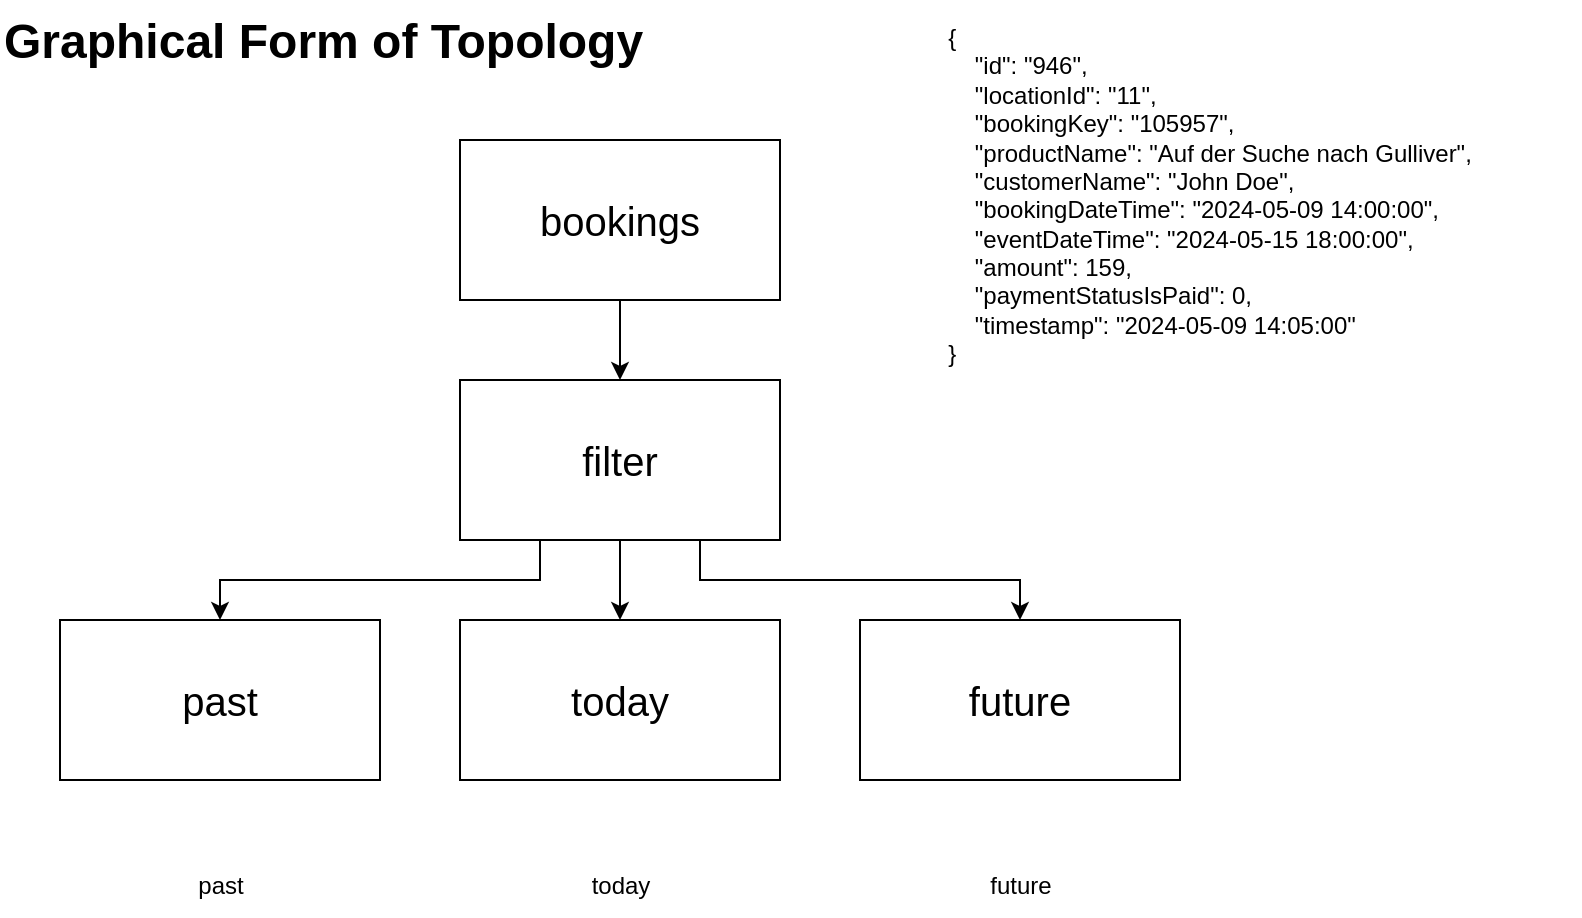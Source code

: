<mxfile version="24.3.1" type="device">
  <diagram name="Page-1" id="JsHUEGDlsRq30NTsk1rT">
    <mxGraphModel dx="1145" dy="779" grid="1" gridSize="10" guides="1" tooltips="1" connect="1" arrows="1" fold="1" page="1" pageScale="1" pageWidth="827" pageHeight="1169" math="0" shadow="0">
      <root>
        <mxCell id="0" />
        <mxCell id="1" parent="0" />
        <mxCell id="GBOS3SV3QutHxm366jlo-6" style="edgeStyle=orthogonalEdgeStyle;rounded=0;orthogonalLoop=1;jettySize=auto;html=1;exitX=0.5;exitY=1;exitDx=0;exitDy=0;" edge="1" parent="1" source="GBOS3SV3QutHxm366jlo-1" target="GBOS3SV3QutHxm366jlo-2">
          <mxGeometry relative="1" as="geometry" />
        </mxCell>
        <mxCell id="GBOS3SV3QutHxm366jlo-1" value="bookings" style="whiteSpace=wrap;html=1;fontSize=20;" vertex="1" parent="1">
          <mxGeometry x="240" y="80" width="160" height="80" as="geometry" />
        </mxCell>
        <mxCell id="GBOS3SV3QutHxm366jlo-7" style="edgeStyle=orthogonalEdgeStyle;rounded=0;orthogonalLoop=1;jettySize=auto;html=1;exitX=0.5;exitY=1;exitDx=0;exitDy=0;entryX=0.5;entryY=0;entryDx=0;entryDy=0;" edge="1" parent="1" source="GBOS3SV3QutHxm366jlo-2" target="GBOS3SV3QutHxm366jlo-3">
          <mxGeometry relative="1" as="geometry" />
        </mxCell>
        <mxCell id="GBOS3SV3QutHxm366jlo-8" style="edgeStyle=orthogonalEdgeStyle;rounded=0;orthogonalLoop=1;jettySize=auto;html=1;exitX=0.25;exitY=1;exitDx=0;exitDy=0;entryX=0.5;entryY=0;entryDx=0;entryDy=0;" edge="1" parent="1" source="GBOS3SV3QutHxm366jlo-2" target="GBOS3SV3QutHxm366jlo-5">
          <mxGeometry relative="1" as="geometry" />
        </mxCell>
        <mxCell id="GBOS3SV3QutHxm366jlo-9" style="edgeStyle=orthogonalEdgeStyle;rounded=0;orthogonalLoop=1;jettySize=auto;html=1;exitX=0.75;exitY=1;exitDx=0;exitDy=0;" edge="1" parent="1" source="GBOS3SV3QutHxm366jlo-2" target="GBOS3SV3QutHxm366jlo-4">
          <mxGeometry relative="1" as="geometry" />
        </mxCell>
        <mxCell id="GBOS3SV3QutHxm366jlo-2" value="filter" style="whiteSpace=wrap;html=1;fontSize=20;" vertex="1" parent="1">
          <mxGeometry x="240" y="200" width="160" height="80" as="geometry" />
        </mxCell>
        <mxCell id="GBOS3SV3QutHxm366jlo-3" value="today" style="whiteSpace=wrap;html=1;fontSize=20;" vertex="1" parent="1">
          <mxGeometry x="240" y="320" width="160" height="80" as="geometry" />
        </mxCell>
        <mxCell id="GBOS3SV3QutHxm366jlo-4" value="future" style="whiteSpace=wrap;html=1;fontSize=20;" vertex="1" parent="1">
          <mxGeometry x="440" y="320" width="160" height="80" as="geometry" />
        </mxCell>
        <mxCell id="GBOS3SV3QutHxm366jlo-5" value="past" style="whiteSpace=wrap;html=1;fontSize=20;" vertex="1" parent="1">
          <mxGeometry x="40" y="320" width="160" height="80" as="geometry" />
        </mxCell>
        <mxCell id="GBOS3SV3QutHxm366jlo-10" value="&lt;div style=&quot;text-align: left;&quot;&gt;{&lt;/div&gt;&lt;div style=&quot;text-align: left;&quot;&gt;&amp;nbsp; &amp;nbsp; &quot;id&quot;: &quot;946&quot;,&lt;/div&gt;&lt;div style=&quot;text-align: left;&quot;&gt;&amp;nbsp; &amp;nbsp; &quot;locationId&quot;: &quot;11&quot;,&lt;/div&gt;&lt;div style=&quot;text-align: left;&quot;&gt;&amp;nbsp; &amp;nbsp; &quot;bookingKey&quot;: &quot;105957&quot;,&lt;/div&gt;&lt;div style=&quot;text-align: left;&quot;&gt;&amp;nbsp; &amp;nbsp; &quot;productName&quot;: &quot;Auf der Suche nach Gulliver&quot;,&lt;/div&gt;&lt;div style=&quot;text-align: left;&quot;&gt;&amp;nbsp; &amp;nbsp; &quot;customerName&quot;: &quot;John Doe&quot;,&lt;/div&gt;&lt;div style=&quot;text-align: left;&quot;&gt;&amp;nbsp; &amp;nbsp; &quot;bookingDateTime&quot;: &quot;2024-05-09 14:00:00&quot;,&lt;/div&gt;&lt;div style=&quot;text-align: left;&quot;&gt;&amp;nbsp; &amp;nbsp; &quot;eventDateTime&quot;: &quot;2024-05-15 18:00:00&quot;,&lt;/div&gt;&lt;div style=&quot;text-align: left;&quot;&gt;&amp;nbsp; &amp;nbsp; &quot;amount&quot;: 159,&lt;/div&gt;&lt;div style=&quot;text-align: left;&quot;&gt;&amp;nbsp; &amp;nbsp; &quot;paymentStatusIsPaid&quot;: 0,&lt;/div&gt;&lt;div style=&quot;text-align: left;&quot;&gt;&amp;nbsp; &amp;nbsp; &quot;timestamp&quot;: &quot;2024-05-09 14:05:00&quot;&lt;/div&gt;&lt;div style=&quot;text-align: left;&quot;&gt;}&lt;/div&gt;&lt;div&gt;&lt;br&gt;&lt;/div&gt;" style="text;html=1;align=center;verticalAlign=middle;whiteSpace=wrap;rounded=0;" vertex="1" parent="1">
          <mxGeometry x="430" y="100" width="370" height="30" as="geometry" />
        </mxCell>
        <mxCell id="GBOS3SV3QutHxm366jlo-11" value="&lt;h1 style=&quot;margin-top: 0px;&quot;&gt;Graphical Form of Topology&lt;/h1&gt;&lt;p&gt;&lt;br&gt;&lt;/p&gt;" style="text;html=1;whiteSpace=wrap;overflow=hidden;rounded=0;" vertex="1" parent="1">
          <mxGeometry x="10" y="10" width="510" height="120" as="geometry" />
        </mxCell>
        <mxCell id="GBOS3SV3QutHxm366jlo-12" value="past" style="text;html=1;align=center;verticalAlign=middle;resizable=0;points=[];autosize=1;strokeColor=none;fillColor=none;" vertex="1" parent="1">
          <mxGeometry x="95" y="438" width="50" height="30" as="geometry" />
        </mxCell>
        <mxCell id="GBOS3SV3QutHxm366jlo-13" value="today" style="text;html=1;align=center;verticalAlign=middle;resizable=0;points=[];autosize=1;strokeColor=none;fillColor=none;" vertex="1" parent="1">
          <mxGeometry x="295" y="438" width="50" height="30" as="geometry" />
        </mxCell>
        <mxCell id="GBOS3SV3QutHxm366jlo-14" value="future" style="text;html=1;align=center;verticalAlign=middle;resizable=0;points=[];autosize=1;strokeColor=none;fillColor=none;" vertex="1" parent="1">
          <mxGeometry x="495" y="438" width="50" height="30" as="geometry" />
        </mxCell>
      </root>
    </mxGraphModel>
  </diagram>
</mxfile>

